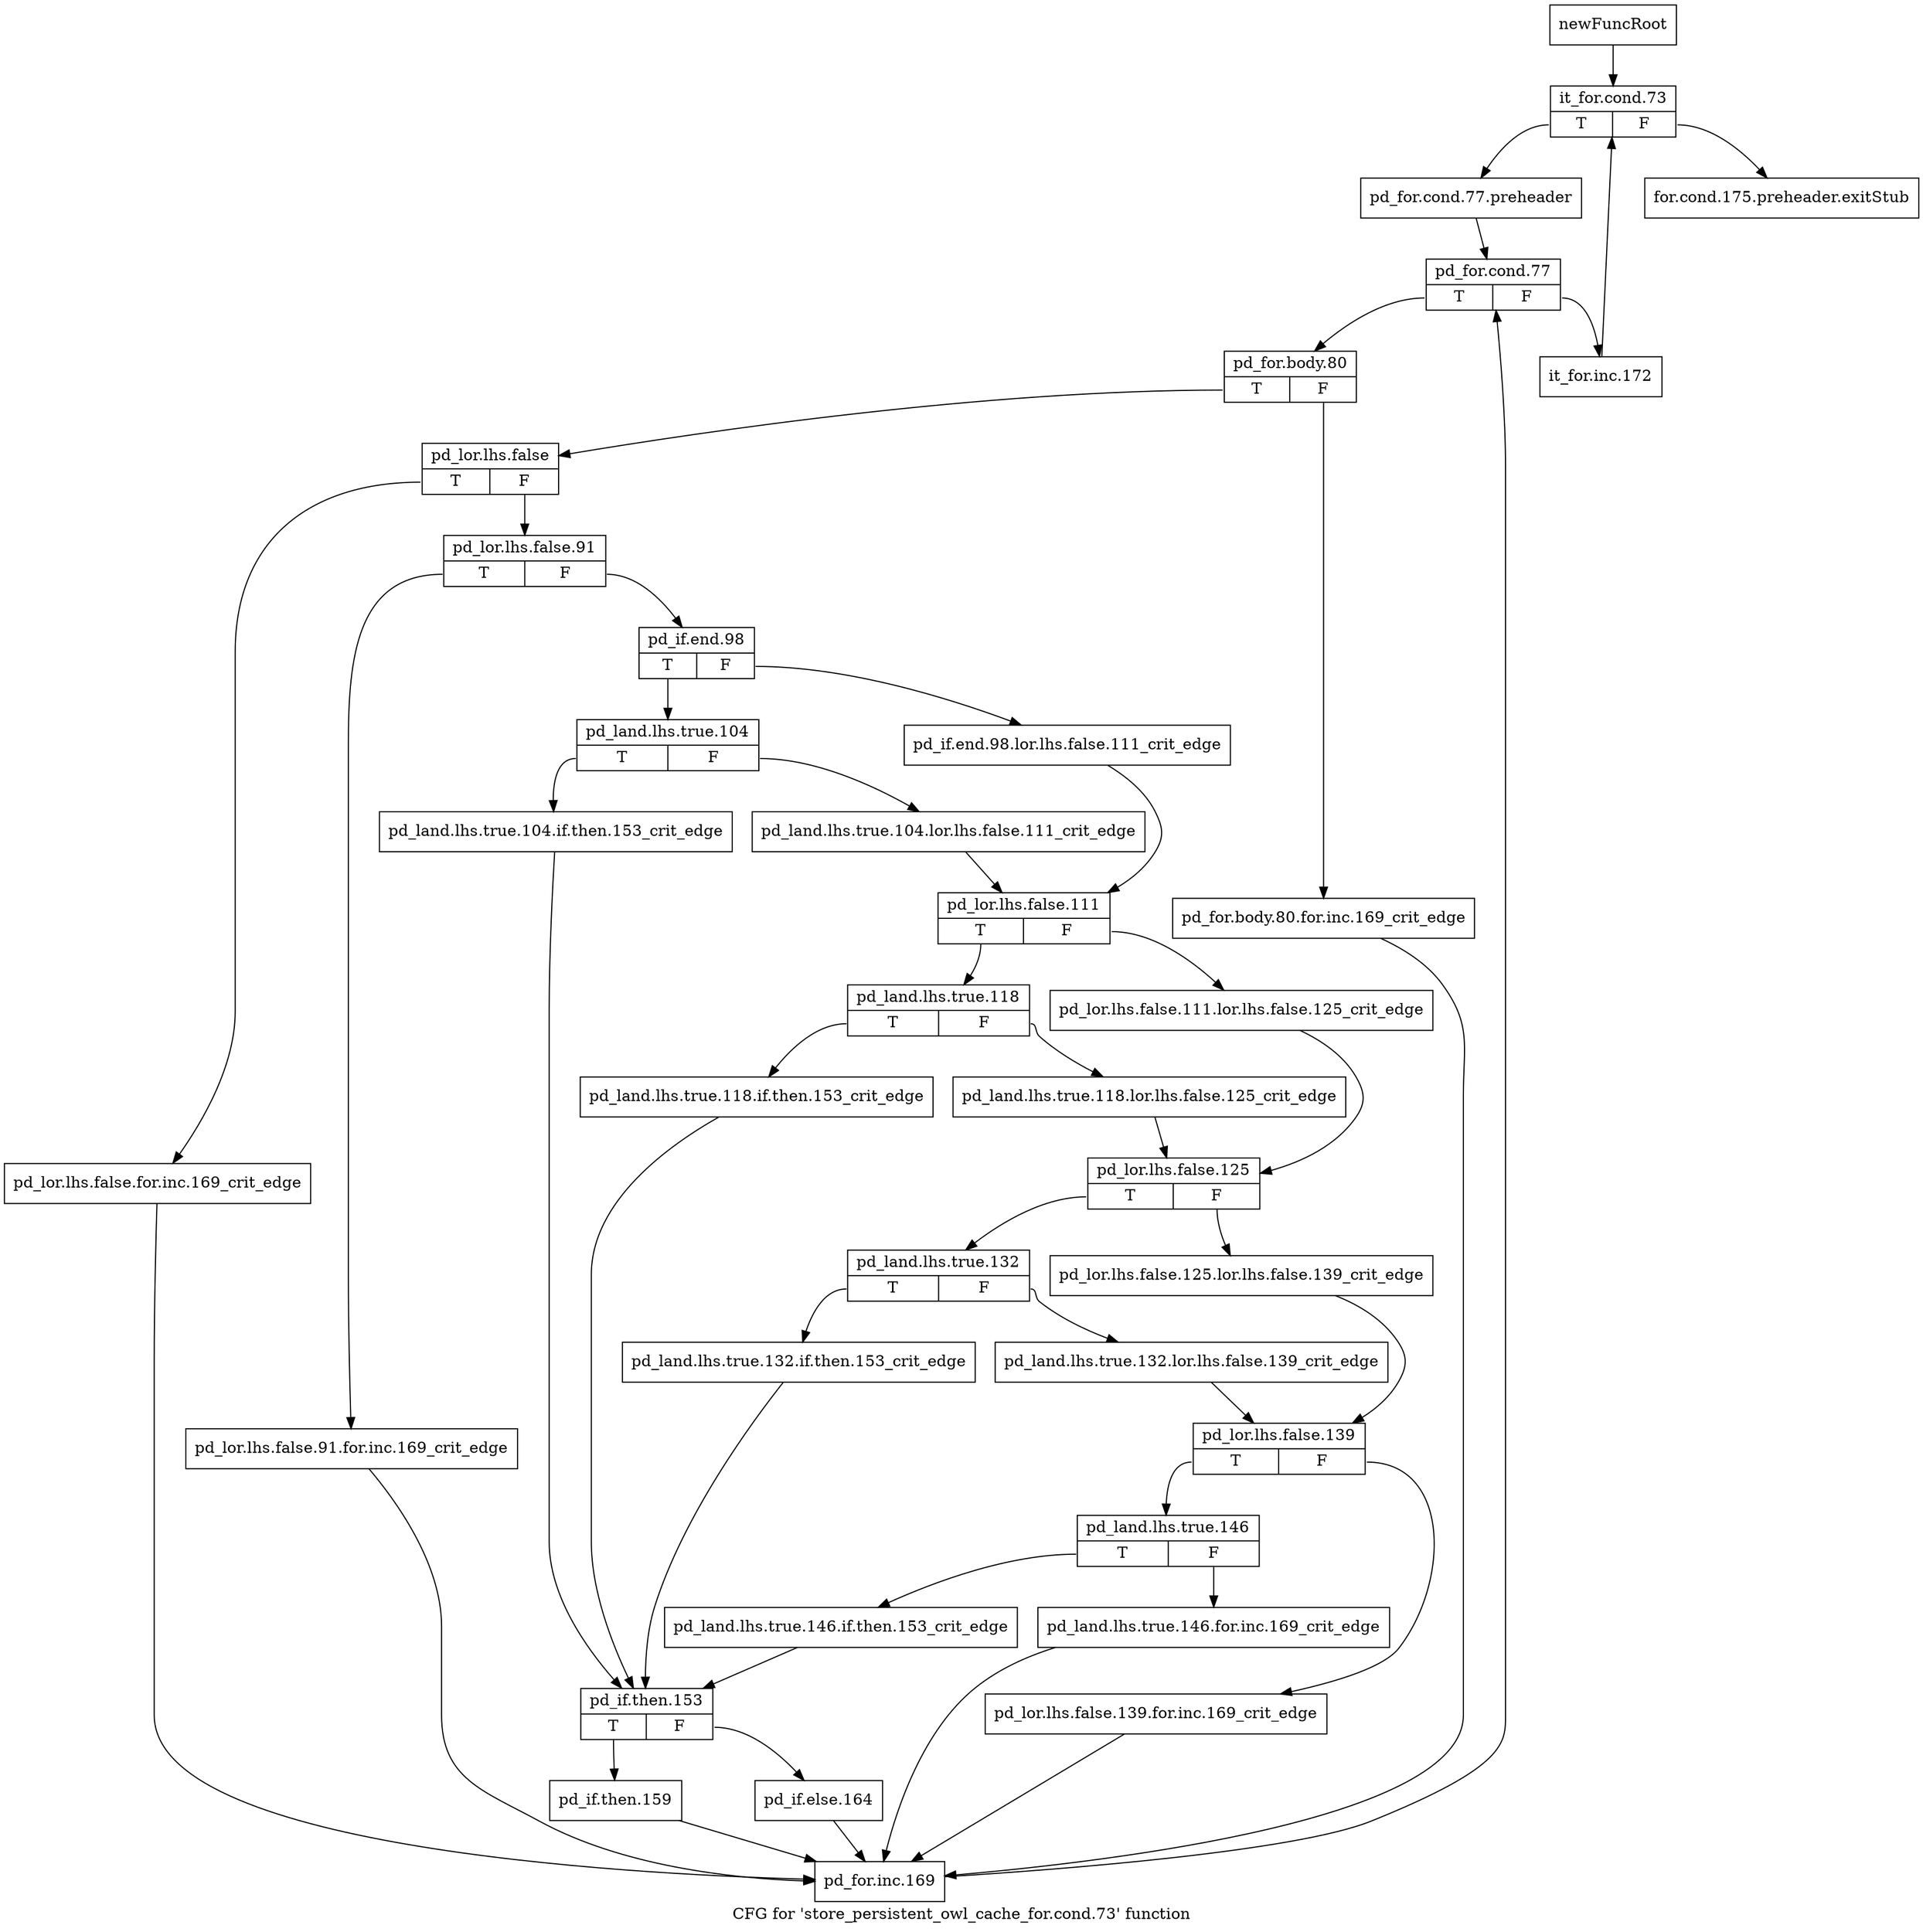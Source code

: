 digraph "CFG for 'store_persistent_owl_cache_for.cond.73' function" {
	label="CFG for 'store_persistent_owl_cache_for.cond.73' function";

	Node0x4741700 [shape=record,label="{newFuncRoot}"];
	Node0x4741700 -> Node0x47417a0;
	Node0x4741750 [shape=record,label="{for.cond.175.preheader.exitStub}"];
	Node0x47417a0 [shape=record,label="{it_for.cond.73|{<s0>T|<s1>F}}"];
	Node0x47417a0:s0 -> Node0x47417f0;
	Node0x47417a0:s1 -> Node0x4741750;
	Node0x47417f0 [shape=record,label="{pd_for.cond.77.preheader}"];
	Node0x47417f0 -> Node0x4741840;
	Node0x4741840 [shape=record,label="{pd_for.cond.77|{<s0>T|<s1>F}}"];
	Node0x4741840:s0 -> Node0x4742190;
	Node0x4741840:s1 -> Node0x4742140;
	Node0x4742140 [shape=record,label="{it_for.inc.172}"];
	Node0x4742140 -> Node0x47417a0;
	Node0x4742190 [shape=record,label="{pd_for.body.80|{<s0>T|<s1>F}}"];
	Node0x4742190:s0 -> Node0x4742230;
	Node0x4742190:s1 -> Node0x47421e0;
	Node0x47421e0 [shape=record,label="{pd_for.body.80.for.inc.169_crit_edge}"];
	Node0x47421e0 -> Node0x4742aa0;
	Node0x4742230 [shape=record,label="{pd_lor.lhs.false|{<s0>T|<s1>F}}"];
	Node0x4742230:s0 -> Node0x4742a50;
	Node0x4742230:s1 -> Node0x4742280;
	Node0x4742280 [shape=record,label="{pd_lor.lhs.false.91|{<s0>T|<s1>F}}"];
	Node0x4742280:s0 -> Node0x4742a00;
	Node0x4742280:s1 -> Node0x47422d0;
	Node0x47422d0 [shape=record,label="{pd_if.end.98|{<s0>T|<s1>F}}"];
	Node0x47422d0:s0 -> Node0x4742370;
	Node0x47422d0:s1 -> Node0x4742320;
	Node0x4742320 [shape=record,label="{pd_if.end.98.lor.lhs.false.111_crit_edge}"];
	Node0x4742320 -> Node0x4742410;
	Node0x4742370 [shape=record,label="{pd_land.lhs.true.104|{<s0>T|<s1>F}}"];
	Node0x4742370:s0 -> Node0x47428c0;
	Node0x4742370:s1 -> Node0x47423c0;
	Node0x47423c0 [shape=record,label="{pd_land.lhs.true.104.lor.lhs.false.111_crit_edge}"];
	Node0x47423c0 -> Node0x4742410;
	Node0x4742410 [shape=record,label="{pd_lor.lhs.false.111|{<s0>T|<s1>F}}"];
	Node0x4742410:s0 -> Node0x47424b0;
	Node0x4742410:s1 -> Node0x4742460;
	Node0x4742460 [shape=record,label="{pd_lor.lhs.false.111.lor.lhs.false.125_crit_edge}"];
	Node0x4742460 -> Node0x4742550;
	Node0x47424b0 [shape=record,label="{pd_land.lhs.true.118|{<s0>T|<s1>F}}"];
	Node0x47424b0:s0 -> Node0x4742870;
	Node0x47424b0:s1 -> Node0x4742500;
	Node0x4742500 [shape=record,label="{pd_land.lhs.true.118.lor.lhs.false.125_crit_edge}"];
	Node0x4742500 -> Node0x4742550;
	Node0x4742550 [shape=record,label="{pd_lor.lhs.false.125|{<s0>T|<s1>F}}"];
	Node0x4742550:s0 -> Node0x47425f0;
	Node0x4742550:s1 -> Node0x47425a0;
	Node0x47425a0 [shape=record,label="{pd_lor.lhs.false.125.lor.lhs.false.139_crit_edge}"];
	Node0x47425a0 -> Node0x4742690;
	Node0x47425f0 [shape=record,label="{pd_land.lhs.true.132|{<s0>T|<s1>F}}"];
	Node0x47425f0:s0 -> Node0x4742820;
	Node0x47425f0:s1 -> Node0x4742640;
	Node0x4742640 [shape=record,label="{pd_land.lhs.true.132.lor.lhs.false.139_crit_edge}"];
	Node0x4742640 -> Node0x4742690;
	Node0x4742690 [shape=record,label="{pd_lor.lhs.false.139|{<s0>T|<s1>F}}"];
	Node0x4742690:s0 -> Node0x4742730;
	Node0x4742690:s1 -> Node0x47426e0;
	Node0x47426e0 [shape=record,label="{pd_lor.lhs.false.139.for.inc.169_crit_edge}"];
	Node0x47426e0 -> Node0x4742aa0;
	Node0x4742730 [shape=record,label="{pd_land.lhs.true.146|{<s0>T|<s1>F}}"];
	Node0x4742730:s0 -> Node0x47427d0;
	Node0x4742730:s1 -> Node0x4742780;
	Node0x4742780 [shape=record,label="{pd_land.lhs.true.146.for.inc.169_crit_edge}"];
	Node0x4742780 -> Node0x4742aa0;
	Node0x47427d0 [shape=record,label="{pd_land.lhs.true.146.if.then.153_crit_edge}"];
	Node0x47427d0 -> Node0x4742910;
	Node0x4742820 [shape=record,label="{pd_land.lhs.true.132.if.then.153_crit_edge}"];
	Node0x4742820 -> Node0x4742910;
	Node0x4742870 [shape=record,label="{pd_land.lhs.true.118.if.then.153_crit_edge}"];
	Node0x4742870 -> Node0x4742910;
	Node0x47428c0 [shape=record,label="{pd_land.lhs.true.104.if.then.153_crit_edge}"];
	Node0x47428c0 -> Node0x4742910;
	Node0x4742910 [shape=record,label="{pd_if.then.153|{<s0>T|<s1>F}}"];
	Node0x4742910:s0 -> Node0x47429b0;
	Node0x4742910:s1 -> Node0x4742960;
	Node0x4742960 [shape=record,label="{pd_if.else.164}"];
	Node0x4742960 -> Node0x4742aa0;
	Node0x47429b0 [shape=record,label="{pd_if.then.159}"];
	Node0x47429b0 -> Node0x4742aa0;
	Node0x4742a00 [shape=record,label="{pd_lor.lhs.false.91.for.inc.169_crit_edge}"];
	Node0x4742a00 -> Node0x4742aa0;
	Node0x4742a50 [shape=record,label="{pd_lor.lhs.false.for.inc.169_crit_edge}"];
	Node0x4742a50 -> Node0x4742aa0;
	Node0x4742aa0 [shape=record,label="{pd_for.inc.169}"];
	Node0x4742aa0 -> Node0x4741840;
}
